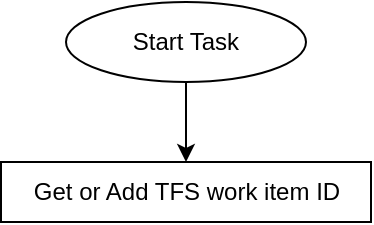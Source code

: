 <mxfile version="11.0.1" type="github"><diagram id="NBGmBLx0jxi1r8_e5esP" name="Page-1"><mxGraphModel dx="2452" dy="945" grid="1" gridSize="10" guides="1" tooltips="1" connect="1" arrows="1" fold="1" page="1" pageScale="1" pageWidth="850" pageHeight="1100" math="0" shadow="0"><root><mxCell id="0"/><mxCell id="1" parent="0"/><mxCell id="NgHQ2O-F4EJKA4VTArJ_-1" value="Start Task" style="ellipse;whiteSpace=wrap;html=1;" vertex="1" parent="1"><mxGeometry x="330" y="40" width="120" height="40" as="geometry"/></mxCell><mxCell id="NgHQ2O-F4EJKA4VTArJ_-2" value="" style="endArrow=classic;html=1;exitX=0.5;exitY=1;exitDx=0;exitDy=0;entryX=0.5;entryY=0;entryDx=0;entryDy=0;" edge="1" parent="1" source="NgHQ2O-F4EJKA4VTArJ_-1" target="NgHQ2O-F4EJKA4VTArJ_-3"><mxGeometry width="50" height="50" relative="1" as="geometry"><mxPoint x="330" y="150" as="sourcePoint"/><mxPoint x="390" y="120" as="targetPoint"/></mxGeometry></mxCell><mxCell id="NgHQ2O-F4EJKA4VTArJ_-3" value="Get or Add TFS work item ID" style="rounded=0;whiteSpace=wrap;html=1;" vertex="1" parent="1"><mxGeometry x="297.5" y="120" width="185" height="30" as="geometry"/></mxCell></root></mxGraphModel></diagram></mxfile>